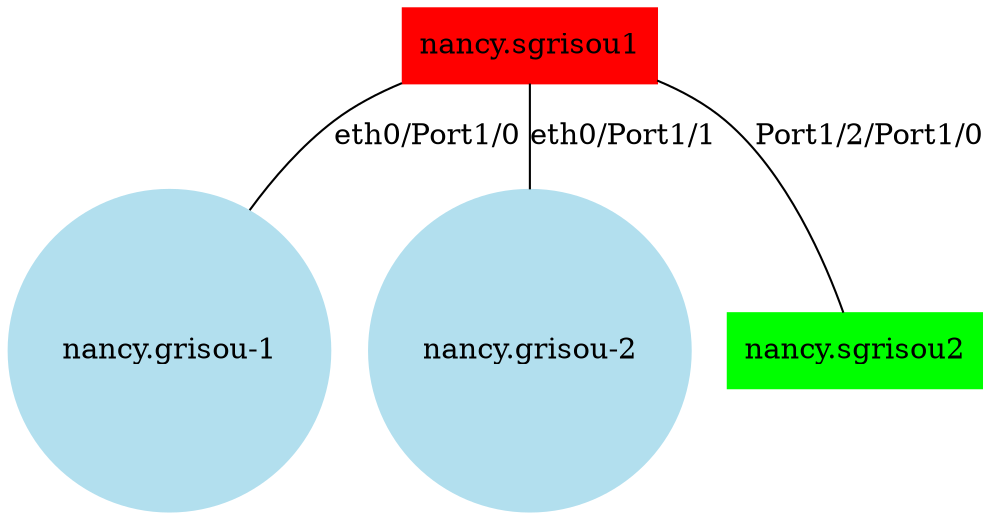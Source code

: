 graph switch1 {
  node [shape=circle, color=lightblue2, style=filled];
  "nancy.sgrisou1" -- "nancy.grisou-1" [label="eth0/Port1/0"];
  "nancy.sgrisou1" -- "nancy.grisou-2" [label="eth0/Port1/1"];
  "nancy.sgrisou1" -- "nancy.sgrisou2" [label="Port1/2/Port1/0"];
  "nancy.sgrisou1" [shape=box, color=red, style=filled];
  "nancy.sgrisou2" [shape=box, color=green style=filled];
}
